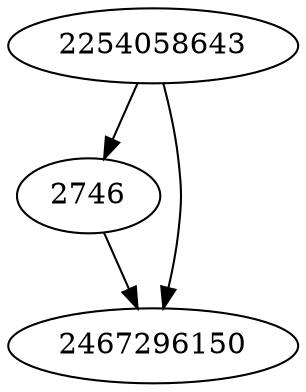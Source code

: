 strict digraph  {
2746;
2254058643;
2467296150;
2746 -> 2467296150;
2254058643 -> 2746;
2254058643 -> 2467296150;
}
